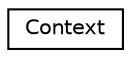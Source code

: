 digraph G
{
  edge [fontname="Helvetica",fontsize="10",labelfontname="Helvetica",labelfontsize="10"];
  node [fontname="Helvetica",fontsize="10",shape=record];
  rankdir="LR";
  Node1 [label="Context",height=0.2,width=0.4,color="black", fillcolor="white", style="filled",URL="$classContext.html"];
}
